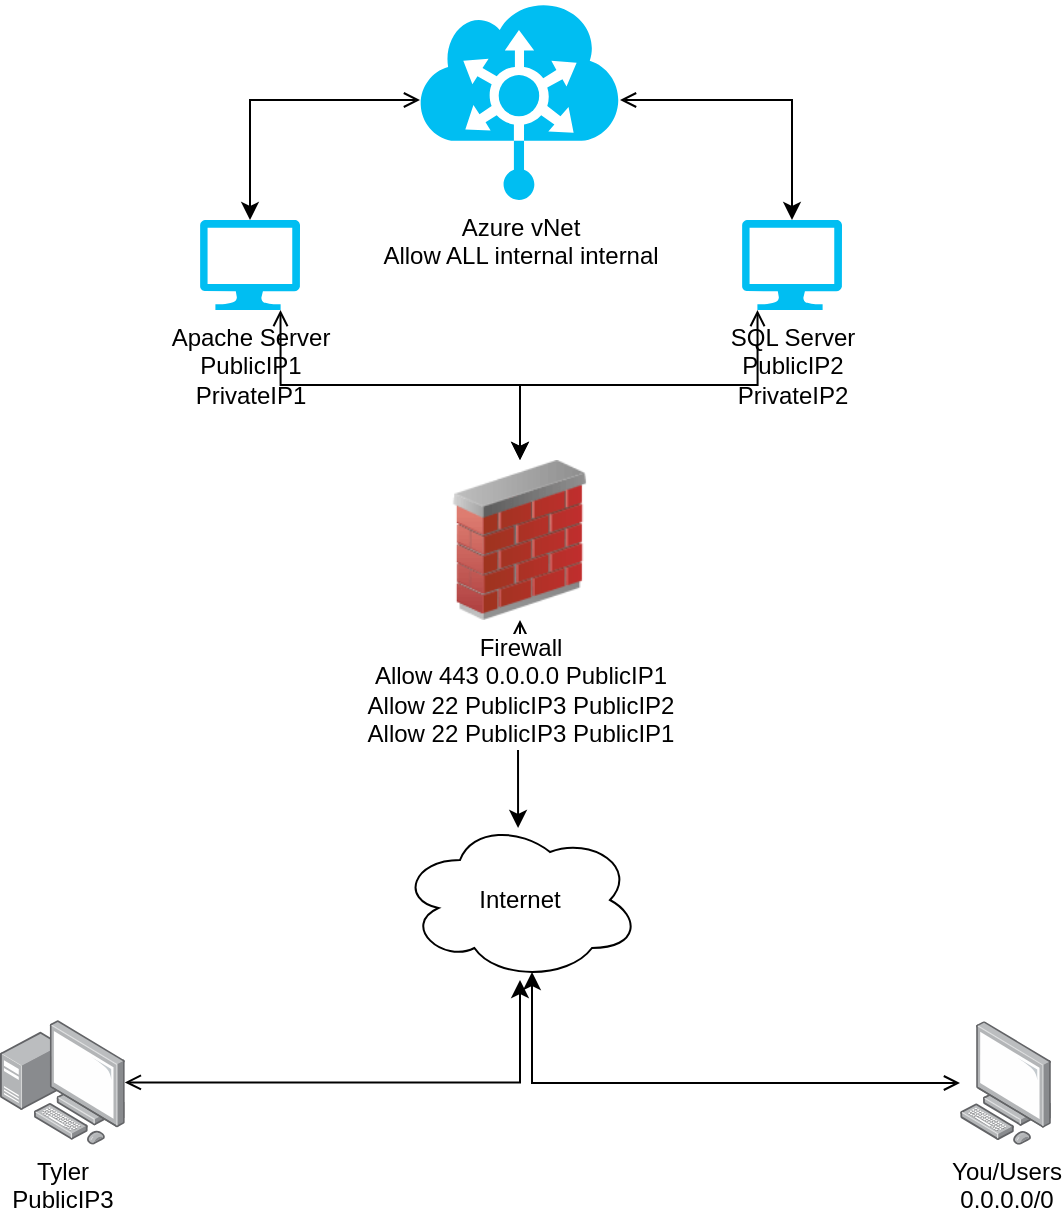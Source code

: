 <mxfile version="18.0.6" type="device"><diagram id="OobtbpqwuDWak238JlTD" name="Page-1"><mxGraphModel dx="1758" dy="1178" grid="1" gridSize="10" guides="1" tooltips="1" connect="1" arrows="1" fold="1" page="1" pageScale="1" pageWidth="850" pageHeight="1100" math="0" shadow="0"><root><mxCell id="0"/><mxCell id="1" parent="0"/><mxCell id="D1HXzIljjqpVjBoyG6Dc-4" style="edgeStyle=orthogonalEdgeStyle;rounded=0;orthogonalLoop=1;jettySize=auto;html=1;entryX=0.5;entryY=0;entryDx=0;entryDy=0;entryPerimeter=0;startArrow=open;startFill=0;" edge="1" parent="1" source="D1HXzIljjqpVjBoyG6Dc-1" target="D1HXzIljjqpVjBoyG6Dc-3"><mxGeometry relative="1" as="geometry"/></mxCell><mxCell id="D1HXzIljjqpVjBoyG6Dc-5" style="edgeStyle=orthogonalEdgeStyle;rounded=0;orthogonalLoop=1;jettySize=auto;html=1;entryX=0.5;entryY=0;entryDx=0;entryDy=0;entryPerimeter=0;startArrow=open;startFill=0;" edge="1" parent="1" source="D1HXzIljjqpVjBoyG6Dc-1" target="D1HXzIljjqpVjBoyG6Dc-2"><mxGeometry relative="1" as="geometry"/></mxCell><mxCell id="D1HXzIljjqpVjBoyG6Dc-1" value="Azure vNet&lt;br&gt;Allow ALL internal internal" style="verticalLabelPosition=bottom;html=1;verticalAlign=top;align=center;strokeColor=none;fillColor=#00BEF2;shape=mxgraph.azure.biztalk_services;" vertex="1" parent="1"><mxGeometry x="370" y="140" width="100" height="100" as="geometry"/></mxCell><mxCell id="D1HXzIljjqpVjBoyG6Dc-10" style="edgeStyle=orthogonalEdgeStyle;rounded=0;orthogonalLoop=1;jettySize=auto;html=1;exitX=0.805;exitY=1;exitDx=0;exitDy=0;exitPerimeter=0;entryX=0.5;entryY=0;entryDx=0;entryDy=0;startArrow=open;startFill=0;" edge="1" parent="1" source="D1HXzIljjqpVjBoyG6Dc-2" target="D1HXzIljjqpVjBoyG6Dc-7"><mxGeometry relative="1" as="geometry"/></mxCell><mxCell id="D1HXzIljjqpVjBoyG6Dc-2" value="Apache Server&lt;br&gt;PublicIP1&lt;br&gt;PrivateIP1" style="verticalLabelPosition=bottom;html=1;verticalAlign=top;align=center;strokeColor=none;fillColor=#00BEF2;shape=mxgraph.azure.computer;pointerEvents=1;" vertex="1" parent="1"><mxGeometry x="260" y="250" width="50" height="45" as="geometry"/></mxCell><mxCell id="D1HXzIljjqpVjBoyG6Dc-9" style="edgeStyle=orthogonalEdgeStyle;rounded=0;orthogonalLoop=1;jettySize=auto;html=1;exitX=0.155;exitY=1;exitDx=0;exitDy=0;exitPerimeter=0;startArrow=open;startFill=0;" edge="1" parent="1" source="D1HXzIljjqpVjBoyG6Dc-3" target="D1HXzIljjqpVjBoyG6Dc-7"><mxGeometry relative="1" as="geometry"/></mxCell><mxCell id="D1HXzIljjqpVjBoyG6Dc-3" value="SQL Server&lt;br&gt;PublicIP2&lt;br&gt;PrivateIP2" style="verticalLabelPosition=bottom;html=1;verticalAlign=top;align=center;strokeColor=none;fillColor=#00BEF2;shape=mxgraph.azure.computer;pointerEvents=1;" vertex="1" parent="1"><mxGeometry x="531" y="250" width="50" height="45" as="geometry"/></mxCell><mxCell id="D1HXzIljjqpVjBoyG6Dc-6" value="Internet" style="ellipse;shape=cloud;whiteSpace=wrap;html=1;" vertex="1" parent="1"><mxGeometry x="360" y="550" width="120" height="80" as="geometry"/></mxCell><mxCell id="D1HXzIljjqpVjBoyG6Dc-8" style="edgeStyle=orthogonalEdgeStyle;rounded=0;orthogonalLoop=1;jettySize=auto;html=1;exitX=0.5;exitY=1;exitDx=0;exitDy=0;entryX=0.492;entryY=0.05;entryDx=0;entryDy=0;entryPerimeter=0;startArrow=open;startFill=0;" edge="1" parent="1" source="D1HXzIljjqpVjBoyG6Dc-7" target="D1HXzIljjqpVjBoyG6Dc-6"><mxGeometry relative="1" as="geometry"/></mxCell><mxCell id="D1HXzIljjqpVjBoyG6Dc-7" value="Firewall&lt;br&gt;Allow 443 0.0.0.0 PublicIP1&lt;br&gt;Allow 22 PublicIP3 PublicIP2&lt;br&gt;Allow 22 PublicIP3 PublicIP1" style="image;html=1;image=img/lib/clip_art/networking/Firewall_02_128x128.png" vertex="1" parent="1"><mxGeometry x="380" y="370" width="80" height="80" as="geometry"/></mxCell><mxCell id="D1HXzIljjqpVjBoyG6Dc-12" style="edgeStyle=orthogonalEdgeStyle;rounded=0;orthogonalLoop=1;jettySize=auto;html=1;startArrow=open;startFill=0;" edge="1" parent="1" source="D1HXzIljjqpVjBoyG6Dc-11" target="D1HXzIljjqpVjBoyG6Dc-6"><mxGeometry relative="1" as="geometry"/></mxCell><mxCell id="D1HXzIljjqpVjBoyG6Dc-11" value="Tyler&lt;br&gt;PublicIP3" style="points=[];aspect=fixed;html=1;align=center;shadow=0;dashed=0;image;image=img/lib/allied_telesis/computer_and_terminals/Personal_Computer_with_Server.svg;" vertex="1" parent="1"><mxGeometry x="160" y="650" width="62.4" height="62.4" as="geometry"/></mxCell><mxCell id="D1HXzIljjqpVjBoyG6Dc-14" style="edgeStyle=orthogonalEdgeStyle;rounded=0;orthogonalLoop=1;jettySize=auto;html=1;entryX=0.55;entryY=0.95;entryDx=0;entryDy=0;entryPerimeter=0;startArrow=open;startFill=0;" edge="1" parent="1" source="D1HXzIljjqpVjBoyG6Dc-13" target="D1HXzIljjqpVjBoyG6Dc-6"><mxGeometry relative="1" as="geometry"/></mxCell><mxCell id="D1HXzIljjqpVjBoyG6Dc-13" value="You/Users&lt;br&gt;0.0.0.0/0" style="points=[];aspect=fixed;html=1;align=center;shadow=0;dashed=0;image;image=img/lib/allied_telesis/computer_and_terminals/Personal_Computer.svg;" vertex="1" parent="1"><mxGeometry x="640" y="650.6" width="45.6" height="61.8" as="geometry"/></mxCell></root></mxGraphModel></diagram></mxfile>